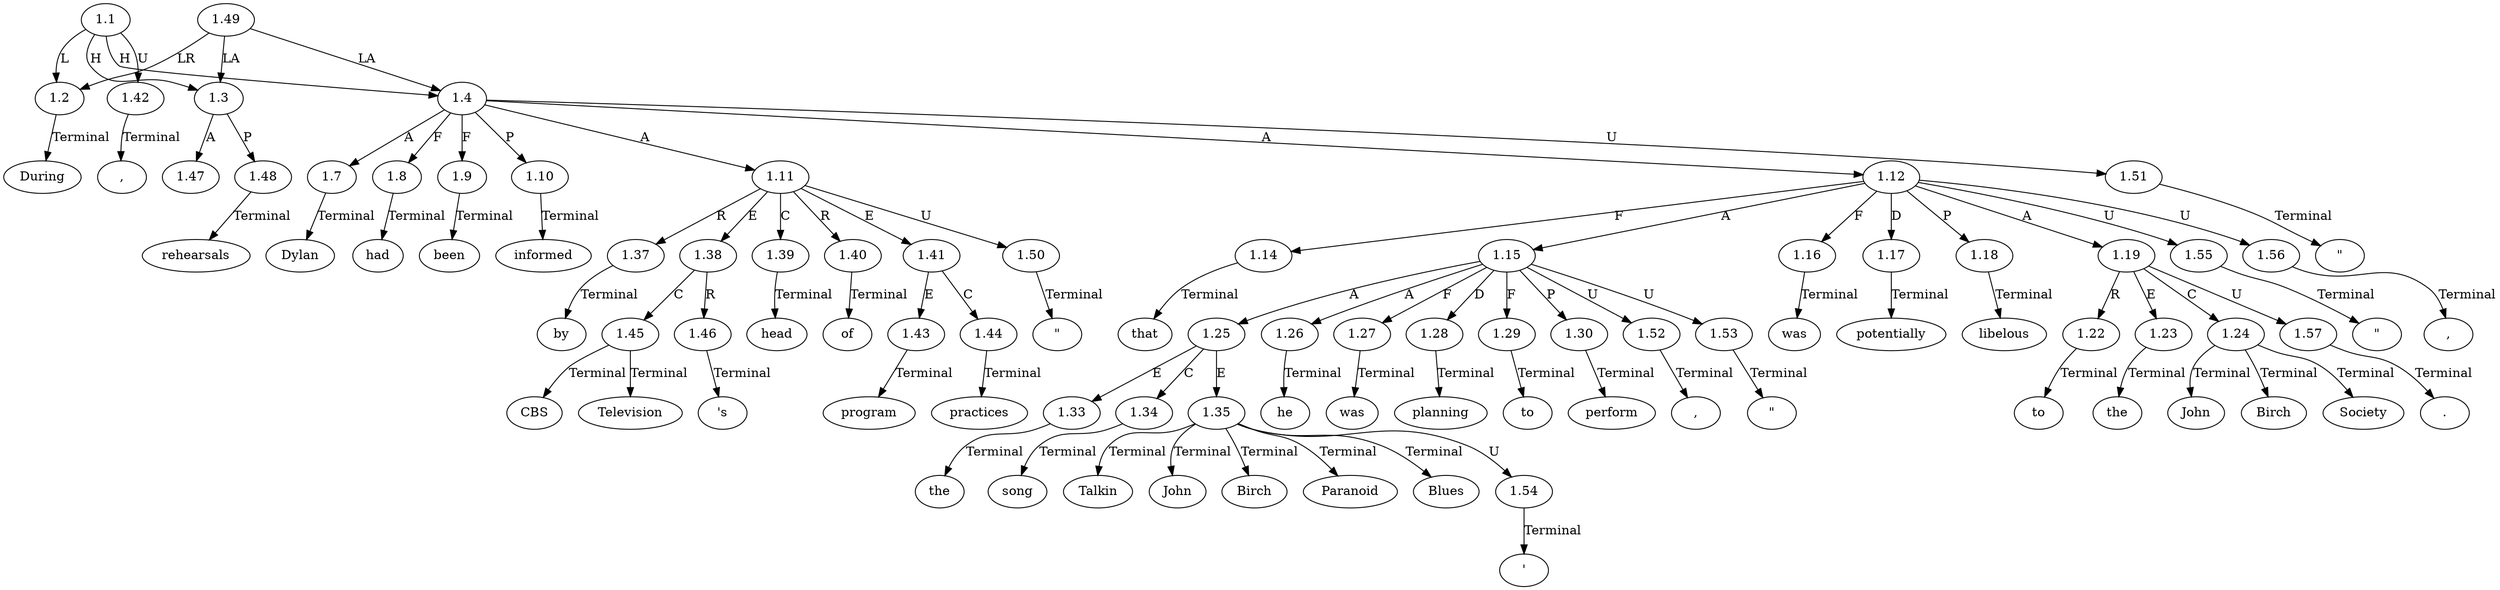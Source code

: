 // Graph
digraph {
	0.1 [label=During ordering=out]
	0.10 [label=Television ordering=out]
	0.11 [label="'s" ordering=out]
	0.12 [label="\"" ordering=out]
	0.13 [label=head ordering=out]
	0.14 [label=of ordering=out]
	0.15 [label=program ordering=out]
	0.16 [label=practices ordering=out]
	0.17 [label="\"" ordering=out]
	0.18 [label=that ordering=out]
	0.19 [label=the ordering=out]
	0.2 [label=rehearsals ordering=out]
	0.20 [label=song ordering=out]
	0.21 [label=he ordering=out]
	0.22 [label=was ordering=out]
	0.23 [label=planning ordering=out]
	0.24 [label=to ordering=out]
	0.25 [label=perform ordering=out]
	0.26 [label="," ordering=out]
	0.27 [label="\"" ordering=out]
	0.28 [label=Talkin ordering=out]
	0.29 [label="'" ordering=out]
	0.3 [label="," ordering=out]
	0.30 [label=John ordering=out]
	0.31 [label=Birch ordering=out]
	0.32 [label=Paranoid ordering=out]
	0.33 [label=Blues ordering=out]
	0.34 [label="\"" ordering=out]
	0.35 [label="," ordering=out]
	0.36 [label=was ordering=out]
	0.37 [label=potentially ordering=out]
	0.38 [label=libelous ordering=out]
	0.39 [label=to ordering=out]
	0.4 [label=Dylan ordering=out]
	0.40 [label=the ordering=out]
	0.41 [label=John ordering=out]
	0.42 [label=Birch ordering=out]
	0.43 [label=Society ordering=out]
	0.44 [label="." ordering=out]
	0.5 [label=had ordering=out]
	0.6 [label=been ordering=out]
	0.7 [label=informed ordering=out]
	0.8 [label=by ordering=out]
	0.9 [label=CBS ordering=out]
	1.1 [label=1.1 ordering=out]
	1.2 [label=1.2 ordering=out]
	1.3 [label=1.3 ordering=out]
	1.4 [label=1.4 ordering=out]
	1.7 [label=1.7 ordering=out]
	1.8 [label=1.8 ordering=out]
	1.9 [label=1.9 ordering=out]
	1.10 [label=1.10 ordering=out]
	1.11 [label=1.11 ordering=out]
	1.12 [label=1.12 ordering=out]
	1.14 [label=1.14 ordering=out]
	1.15 [label=1.15 ordering=out]
	1.16 [label=1.16 ordering=out]
	1.17 [label=1.17 ordering=out]
	1.18 [label=1.18 ordering=out]
	1.19 [label=1.19 ordering=out]
	1.22 [label=1.22 ordering=out]
	1.23 [label=1.23 ordering=out]
	1.24 [label=1.24 ordering=out]
	1.25 [label=1.25 ordering=out]
	1.26 [label=1.26 ordering=out]
	1.27 [label=1.27 ordering=out]
	1.28 [label=1.28 ordering=out]
	1.29 [label=1.29 ordering=out]
	1.30 [label=1.30 ordering=out]
	1.33 [label=1.33 ordering=out]
	1.34 [label=1.34 ordering=out]
	1.35 [label=1.35 ordering=out]
	1.37 [label=1.37 ordering=out]
	1.38 [label=1.38 ordering=out]
	1.39 [label=1.39 ordering=out]
	1.40 [label=1.40 ordering=out]
	1.41 [label=1.41 ordering=out]
	1.42 [label=1.42 ordering=out]
	1.43 [label=1.43 ordering=out]
	1.44 [label=1.44 ordering=out]
	1.45 [label=1.45 ordering=out]
	1.46 [label=1.46 ordering=out]
	1.47 [label=1.47 ordering=out]
	1.48 [label=1.48 ordering=out]
	1.49 [label=1.49 ordering=out]
	1.50 [label=1.50 ordering=out]
	1.51 [label=1.51 ordering=out]
	1.52 [label=1.52 ordering=out]
	1.53 [label=1.53 ordering=out]
	1.54 [label=1.54 ordering=out]
	1.55 [label=1.55 ordering=out]
	1.56 [label=1.56 ordering=out]
	1.57 [label=1.57 ordering=out]
	1.1 -> 1.2 [label=L ordering=out]
	1.1 -> 1.3 [label=H ordering=out]
	1.1 -> 1.4 [label=H ordering=out]
	1.1 -> 1.42 [label=U ordering=out]
	1.2 -> 0.1 [label=Terminal ordering=out]
	1.3 -> 1.47 [label=A ordering=out]
	1.3 -> 1.48 [label=P ordering=out]
	1.4 -> 1.7 [label=A ordering=out]
	1.4 -> 1.8 [label=F ordering=out]
	1.4 -> 1.9 [label=F ordering=out]
	1.4 -> 1.10 [label=P ordering=out]
	1.4 -> 1.11 [label=A ordering=out]
	1.4 -> 1.12 [label=A ordering=out]
	1.4 -> 1.51 [label=U ordering=out]
	1.7 -> 0.4 [label=Terminal ordering=out]
	1.8 -> 0.5 [label=Terminal ordering=out]
	1.9 -> 0.6 [label=Terminal ordering=out]
	1.10 -> 0.7 [label=Terminal ordering=out]
	1.11 -> 1.37 [label=R ordering=out]
	1.11 -> 1.38 [label=E ordering=out]
	1.11 -> 1.39 [label=C ordering=out]
	1.11 -> 1.40 [label=R ordering=out]
	1.11 -> 1.41 [label=E ordering=out]
	1.11 -> 1.50 [label=U ordering=out]
	1.12 -> 1.14 [label=F ordering=out]
	1.12 -> 1.15 [label=A ordering=out]
	1.12 -> 1.16 [label=F ordering=out]
	1.12 -> 1.17 [label=D ordering=out]
	1.12 -> 1.18 [label=P ordering=out]
	1.12 -> 1.19 [label=A ordering=out]
	1.12 -> 1.55 [label=U ordering=out]
	1.12 -> 1.56 [label=U ordering=out]
	1.14 -> 0.18 [label=Terminal ordering=out]
	1.15 -> 1.25 [label=A ordering=out]
	1.15 -> 1.26 [label=A ordering=out]
	1.15 -> 1.27 [label=F ordering=out]
	1.15 -> 1.28 [label=D ordering=out]
	1.15 -> 1.29 [label=F ordering=out]
	1.15 -> 1.30 [label=P ordering=out]
	1.15 -> 1.52 [label=U ordering=out]
	1.15 -> 1.53 [label=U ordering=out]
	1.16 -> 0.36 [label=Terminal ordering=out]
	1.17 -> 0.37 [label=Terminal ordering=out]
	1.18 -> 0.38 [label=Terminal ordering=out]
	1.19 -> 1.22 [label=R ordering=out]
	1.19 -> 1.23 [label=E ordering=out]
	1.19 -> 1.24 [label=C ordering=out]
	1.19 -> 1.57 [label=U ordering=out]
	1.22 -> 0.39 [label=Terminal ordering=out]
	1.23 -> 0.40 [label=Terminal ordering=out]
	1.24 -> 0.41 [label=Terminal ordering=out]
	1.24 -> 0.42 [label=Terminal ordering=out]
	1.24 -> 0.43 [label=Terminal ordering=out]
	1.25 -> 1.33 [label=E ordering=out]
	1.25 -> 1.34 [label=C ordering=out]
	1.25 -> 1.35 [label=E ordering=out]
	1.26 -> 0.21 [label=Terminal ordering=out]
	1.27 -> 0.22 [label=Terminal ordering=out]
	1.28 -> 0.23 [label=Terminal ordering=out]
	1.29 -> 0.24 [label=Terminal ordering=out]
	1.30 -> 0.25 [label=Terminal ordering=out]
	1.33 -> 0.19 [label=Terminal ordering=out]
	1.34 -> 0.20 [label=Terminal ordering=out]
	1.35 -> 0.28 [label=Terminal ordering=out]
	1.35 -> 0.30 [label=Terminal ordering=out]
	1.35 -> 0.31 [label=Terminal ordering=out]
	1.35 -> 0.32 [label=Terminal ordering=out]
	1.35 -> 0.33 [label=Terminal ordering=out]
	1.35 -> 1.54 [label=U ordering=out]
	1.37 -> 0.8 [label=Terminal ordering=out]
	1.38 -> 1.45 [label=C ordering=out]
	1.38 -> 1.46 [label=R ordering=out]
	1.39 -> 0.13 [label=Terminal ordering=out]
	1.40 -> 0.14 [label=Terminal ordering=out]
	1.41 -> 1.43 [label=E ordering=out]
	1.41 -> 1.44 [label=C ordering=out]
	1.42 -> 0.3 [label=Terminal ordering=out]
	1.43 -> 0.15 [label=Terminal ordering=out]
	1.44 -> 0.16 [label=Terminal ordering=out]
	1.45 -> 0.9 [label=Terminal ordering=out]
	1.45 -> 0.10 [label=Terminal ordering=out]
	1.46 -> 0.11 [label=Terminal ordering=out]
	1.48 -> 0.2 [label=Terminal ordering=out]
	1.49 -> 1.2 [label=LR ordering=out]
	1.49 -> 1.3 [label=LA ordering=out]
	1.49 -> 1.4 [label=LA ordering=out]
	1.50 -> 0.12 [label=Terminal ordering=out]
	1.51 -> 0.17 [label=Terminal ordering=out]
	1.52 -> 0.26 [label=Terminal ordering=out]
	1.53 -> 0.27 [label=Terminal ordering=out]
	1.54 -> 0.29 [label=Terminal ordering=out]
	1.55 -> 0.34 [label=Terminal ordering=out]
	1.56 -> 0.35 [label=Terminal ordering=out]
	1.57 -> 0.44 [label=Terminal ordering=out]
}
